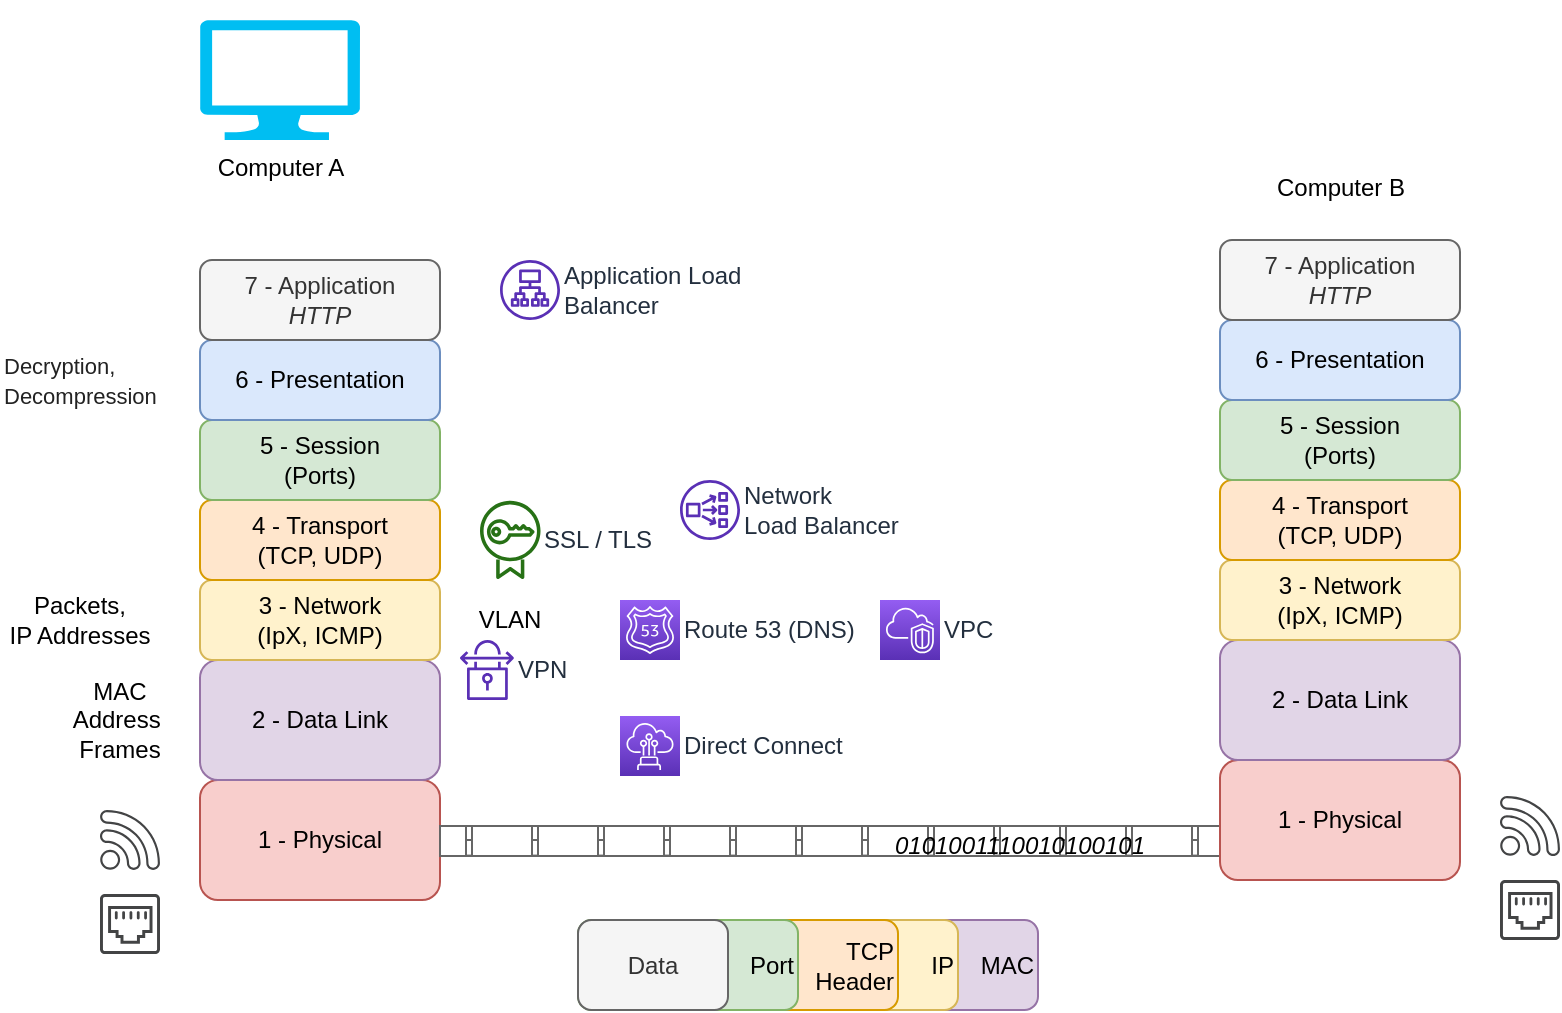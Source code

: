 <mxfile version="13.0.8" type="device"><diagram id="-0FQviDSyjuEoAykHdxQ" name="Page-1"><mxGraphModel dx="1307" dy="752" grid="1" gridSize="10" guides="1" tooltips="1" connect="1" arrows="1" fold="1" page="1" pageScale="1" pageWidth="827" pageHeight="1169" math="0" shadow="0"><root><mxCell id="0"/><mxCell id="1" parent="0"/><mxCell id="jOgNd2215DZnXTzAIvlX-47" value="MAC" style="rounded=1;whiteSpace=wrap;html=1;fillColor=#e1d5e7;strokeColor=#9673a6;align=right;" vertex="1" parent="1"><mxGeometry x="329" y="520" width="200" height="45" as="geometry"/></mxCell><mxCell id="jOgNd2215DZnXTzAIvlX-46" value="IP" style="rounded=1;whiteSpace=wrap;html=1;fillColor=#fff2cc;strokeColor=#d6b656;align=right;" vertex="1" parent="1"><mxGeometry x="329" y="520" width="160" height="45" as="geometry"/></mxCell><mxCell id="jOgNd2215DZnXTzAIvlX-45" value="TCP&lt;br&gt;Header" style="rounded=1;whiteSpace=wrap;html=1;fillColor=#ffe6cc;strokeColor=#d79b00;align=right;" vertex="1" parent="1"><mxGeometry x="339" y="520" width="120" height="45" as="geometry"/></mxCell><mxCell id="jOgNd2215DZnXTzAIvlX-51" value="Port" style="rounded=1;whiteSpace=wrap;html=1;fillColor=#d5e8d4;strokeColor=#82b366;align=right;" vertex="1" parent="1"><mxGeometry x="299" y="520" width="110" height="45" as="geometry"/></mxCell><mxCell id="jOgNd2215DZnXTzAIvlX-1" value="Computer A" style="verticalLabelPosition=bottom;html=1;verticalAlign=top;align=center;strokeColor=none;fillColor=#00BEF2;shape=mxgraph.azure.computer;pointerEvents=1;" vertex="1" parent="1"><mxGeometry x="110" y="70" width="80" height="60" as="geometry"/></mxCell><mxCell id="jOgNd2215DZnXTzAIvlX-4" value="1 - Physical" style="rounded=1;whiteSpace=wrap;html=1;fillColor=#f8cecc;strokeColor=#b85450;" vertex="1" parent="1"><mxGeometry x="110" y="450" width="120" height="60" as="geometry"/></mxCell><mxCell id="jOgNd2215DZnXTzAIvlX-5" value="" style="strokeColor=#666666;html=1;labelPosition=right;align=left;spacingLeft=15;shadow=0;dashed=0;outlineConnect=0;shape=mxgraph.rackGeneral.horCableDuct;" vertex="1" parent="1"><mxGeometry x="230" y="473" width="390" height="15" as="geometry"/></mxCell><mxCell id="jOgNd2215DZnXTzAIvlX-6" value="" style="pointerEvents=1;shadow=0;dashed=0;html=1;strokeColor=none;fillColor=#434445;aspect=fixed;labelPosition=center;verticalLabelPosition=bottom;verticalAlign=top;align=center;outlineConnect=0;shape=mxgraph.vvd.wi_fi;" vertex="1" parent="1"><mxGeometry x="760" y="458" width="30" height="30" as="geometry"/></mxCell><mxCell id="jOgNd2215DZnXTzAIvlX-7" value="" style="pointerEvents=1;shadow=0;dashed=0;html=1;strokeColor=none;fillColor=#434445;aspect=fixed;labelPosition=center;verticalLabelPosition=bottom;verticalAlign=top;align=center;outlineConnect=0;shape=mxgraph.vvd.ethernet_port;" vertex="1" parent="1"><mxGeometry x="760" y="500" width="30" height="30" as="geometry"/></mxCell><mxCell id="jOgNd2215DZnXTzAIvlX-8" value="Computer B" style="shape=image;html=1;verticalAlign=top;verticalLabelPosition=bottom;labelBackgroundColor=#ffffff;imageAspect=0;aspect=fixed;image=https://cdn4.iconfinder.com/data/icons/iconize-apple-devices-freebies/128/apple-08-128.png" vertex="1" parent="1"><mxGeometry x="640" y="60" width="80" height="80" as="geometry"/></mxCell><mxCell id="jOgNd2215DZnXTzAIvlX-9" value="2 - Data Link&lt;span style=&quot;color: rgba(0 , 0 , 0 , 0) ; font-family: monospace ; font-size: 0px&quot;&gt;%3CmxGraphModel%3E%3Croot%3E%3CmxCell%20id%3D%220%22%2F%3E%3CmxCell%20id%3D%221%22%20parent%3D%220%22%2F%3E%3CmxCell%20id%3D%222%22%20value%3D%22Layer%201%20(Physical)%26lt%3Bspan%20style%3D%26quot%3Bcolor%3A%20rgba(0%20%2C%200%20%2C%200%20%2C%200)%20%3B%20font-family%3A%20monospace%20%3B%20font-size%3A%200px%26quot%3B%26gt%3B%253CmxGraphModel%253E%253Croot%253E%253CmxCell%2520id%253D%25220%2522%252F%253E%253CmxCell%2520id%253D%25221%2522%2520parent%253D%25220%2522%252F%253E%253CmxCell%2520id%253D%25222%2522%2520value%253D%2522%2522%2520style%253D%2522verticalLabelPosition%253Dbottom%253Bhtml%253D1%253BverticalAlign%253Dtop%253Balign%253Dcenter%253BstrokeColor%253Dnone%253BfillColor%253D%252300BEF2%253Bshape%253Dmxgraph.azure.computer%253BpointerEvents%253D1%253B%2522%2520vertex%253D%25221%2522%2520parent%253D%25221%2522%253E%253CmxGeometry%2520x%253D%2522110%2522%2520y%253D%252270%2522%2520width%253D%252280%2522%2520height%253D%252260%2522%2520as%253D%2522geometry%2522%252F%253E%253C%252FmxCell%253E%253C%252Froot%253E%253C%252FmxGraphModel%253E%26lt%3B%2Fspan%26gt%3B%22%20style%3D%22rounded%3D1%3BwhiteSpace%3Dwrap%3Bhtml%3D1%3B%22%20vertex%3D%221%22%20parent%3D%221%22%3E%3CmxGeometry%20x%3D%22110%22%20y%3D%22390%22%20width%3D%22120%22%20height%3D%2260%22%20as%3D%22geometry%22%2F%3E%3C%2FmxCell%3E%3C%2Froot%3E%3C%2FmxGraphModel%3E&lt;/span&gt;" style="rounded=1;whiteSpace=wrap;html=1;fillColor=#e1d5e7;strokeColor=#9673a6;" vertex="1" parent="1"><mxGeometry x="110" y="390" width="120" height="60" as="geometry"/></mxCell><mxCell id="jOgNd2215DZnXTzAIvlX-11" value="3 - Network&lt;br&gt;(IpX, ICMP)" style="rounded=1;whiteSpace=wrap;html=1;fillColor=#fff2cc;strokeColor=#d6b656;" vertex="1" parent="1"><mxGeometry x="110" y="350" width="120" height="40" as="geometry"/></mxCell><mxCell id="jOgNd2215DZnXTzAIvlX-12" value="4 - Transport&lt;br&gt;(TCP, UDP)" style="rounded=1;whiteSpace=wrap;html=1;fillColor=#ffe6cc;strokeColor=#d79b00;" vertex="1" parent="1"><mxGeometry x="110" y="310" width="120" height="40" as="geometry"/></mxCell><mxCell id="jOgNd2215DZnXTzAIvlX-13" value="5 - Session&lt;br&gt;(Ports)" style="rounded=1;whiteSpace=wrap;html=1;fillColor=#d5e8d4;strokeColor=#82b366;" vertex="1" parent="1"><mxGeometry x="110" y="270" width="120" height="40" as="geometry"/></mxCell><mxCell id="jOgNd2215DZnXTzAIvlX-14" value="6 - Presentation" style="rounded=1;whiteSpace=wrap;html=1;fillColor=#dae8fc;strokeColor=#6c8ebf;" vertex="1" parent="1"><mxGeometry x="110" y="230" width="120" height="40" as="geometry"/></mxCell><mxCell id="jOgNd2215DZnXTzAIvlX-15" value="7 - Application&lt;br&gt;&lt;i&gt;HTTP&lt;/i&gt;" style="rounded=1;whiteSpace=wrap;html=1;fillColor=#f5f5f5;strokeColor=#666666;fontColor=#333333;" vertex="1" parent="1"><mxGeometry x="110" y="190" width="120" height="40" as="geometry"/></mxCell><mxCell id="jOgNd2215DZnXTzAIvlX-23" value="" style="shape=image;html=1;verticalAlign=top;verticalLabelPosition=bottom;labelBackgroundColor=#ffffff;imageAspect=0;aspect=fixed;image=https://cdn4.iconfinder.com/data/icons/logos-brands-5/24/electron-128.png" vertex="1" parent="1"><mxGeometry x="380" y="465" width="30" height="30" as="geometry"/></mxCell><mxCell id="jOgNd2215DZnXTzAIvlX-24" value="Direct Connect" style="outlineConnect=0;fontColor=#232F3E;gradientColor=#945DF2;gradientDirection=north;fillColor=#5A30B5;strokeColor=#ffffff;dashed=0;verticalLabelPosition=middle;verticalAlign=middle;align=left;html=1;fontSize=12;fontStyle=0;aspect=fixed;shape=mxgraph.aws4.resourceIcon;resIcon=mxgraph.aws4.direct_connect;labelPosition=right;" vertex="1" parent="1"><mxGeometry x="320" y="418" width="30" height="30" as="geometry"/></mxCell><mxCell id="jOgNd2215DZnXTzAIvlX-25" value="VPN" style="outlineConnect=0;fontColor=#232F3E;gradientColor=none;fillColor=#5A30B5;strokeColor=none;dashed=0;verticalLabelPosition=middle;verticalAlign=middle;align=left;html=1;fontSize=12;fontStyle=0;aspect=fixed;pointerEvents=1;shape=mxgraph.aws4.vpn_connection;labelPosition=right;" vertex="1" parent="1"><mxGeometry x="240" y="380" width="26.92" height="30" as="geometry"/></mxCell><mxCell id="jOgNd2215DZnXTzAIvlX-26" value="SSL / TLS" style="outlineConnect=0;fontColor=#232F3E;gradientColor=none;fillColor=#277116;strokeColor=none;dashed=0;verticalLabelPosition=middle;verticalAlign=middle;align=left;html=1;fontSize=12;fontStyle=0;aspect=fixed;pointerEvents=1;shape=mxgraph.aws4.certificate_manager;labelPosition=right;" vertex="1" parent="1"><mxGeometry x="250" y="310" width="30.26" height="40" as="geometry"/></mxCell><mxCell id="jOgNd2215DZnXTzAIvlX-27" value="Packets,&lt;br&gt;IP Addresses" style="text;html=1;strokeColor=none;fillColor=none;align=center;verticalAlign=middle;whiteSpace=wrap;rounded=0;" vertex="1" parent="1"><mxGeometry x="10" y="360" width="80" height="20" as="geometry"/></mxCell><mxCell id="jOgNd2215DZnXTzAIvlX-30" value="MAC Address&amp;nbsp;&lt;br&gt;Frames" style="text;html=1;strokeColor=none;fillColor=none;align=center;verticalAlign=middle;whiteSpace=wrap;rounded=0;" vertex="1" parent="1"><mxGeometry x="50" y="410" width="40" height="20" as="geometry"/></mxCell><mxCell id="jOgNd2215DZnXTzAIvlX-31" value="VLAN" style="text;html=1;strokeColor=none;fillColor=none;align=center;verticalAlign=middle;whiteSpace=wrap;rounded=0;" vertex="1" parent="1"><mxGeometry x="245.13" y="360" width="40" height="20" as="geometry"/></mxCell><mxCell id="jOgNd2215DZnXTzAIvlX-32" value="Route 53 (DNS)" style="outlineConnect=0;fontColor=#232F3E;gradientColor=#945DF2;gradientDirection=north;fillColor=#5A30B5;strokeColor=#ffffff;dashed=0;verticalLabelPosition=middle;verticalAlign=middle;align=left;html=1;fontSize=12;fontStyle=0;aspect=fixed;shape=mxgraph.aws4.resourceIcon;resIcon=mxgraph.aws4.route_53;labelPosition=right;" vertex="1" parent="1"><mxGeometry x="320" y="360" width="30" height="30" as="geometry"/></mxCell><mxCell id="jOgNd2215DZnXTzAIvlX-33" value="Network&lt;br&gt;Load Balancer" style="outlineConnect=0;fontColor=#232F3E;gradientColor=none;fillColor=#5A30B5;strokeColor=none;dashed=0;verticalLabelPosition=middle;verticalAlign=middle;align=left;html=1;fontSize=12;fontStyle=0;aspect=fixed;pointerEvents=1;shape=mxgraph.aws4.network_load_balancer;labelPosition=right;" vertex="1" parent="1"><mxGeometry x="350" y="300" width="30" height="30" as="geometry"/></mxCell><mxCell id="jOgNd2215DZnXTzAIvlX-34" value="Application Load&lt;br&gt;Balancer" style="outlineConnect=0;fontColor=#232F3E;gradientColor=none;fillColor=#5A30B5;strokeColor=none;dashed=0;verticalLabelPosition=middle;verticalAlign=middle;align=left;html=1;fontSize=12;fontStyle=0;aspect=fixed;pointerEvents=1;shape=mxgraph.aws4.application_load_balancer;labelPosition=right;" vertex="1" parent="1"><mxGeometry x="260" y="190" width="30" height="30" as="geometry"/></mxCell><mxCell id="jOgNd2215DZnXTzAIvlX-35" value="VPC" style="outlineConnect=0;fontColor=#232F3E;gradientColor=#945DF2;gradientDirection=north;fillColor=#5A30B5;strokeColor=#ffffff;dashed=0;verticalLabelPosition=middle;verticalAlign=middle;align=left;html=1;fontSize=12;fontStyle=0;aspect=fixed;shape=mxgraph.aws4.resourceIcon;resIcon=mxgraph.aws4.vpc;labelPosition=right;" vertex="1" parent="1"><mxGeometry x="450" y="360" width="30" height="30" as="geometry"/></mxCell><mxCell id="jOgNd2215DZnXTzAIvlX-36" value="1 - Physical" style="rounded=1;whiteSpace=wrap;html=1;fillColor=#f8cecc;strokeColor=#b85450;" vertex="1" parent="1"><mxGeometry x="620" y="440" width="120" height="60" as="geometry"/></mxCell><mxCell id="jOgNd2215DZnXTzAIvlX-37" value="2 - Data Link&lt;span style=&quot;color: rgba(0 , 0 , 0 , 0) ; font-family: monospace ; font-size: 0px&quot;&gt;%3CmxGraphModel%3E%3Croot%3E%3CmxCell%20id%3D%220%22%2F%3E%3CmxCell%20id%3D%221%22%20parent%3D%220%22%2F%3E%3CmxCell%20id%3D%222%22%20value%3D%22Layer%201%20(Physical)%26lt%3Bspan%20style%3D%26quot%3Bcolor%3A%20rgba(0%20%2C%200%20%2C%200%20%2C%200)%20%3B%20font-family%3A%20monospace%20%3B%20font-size%3A%200px%26quot%3B%26gt%3B%253CmxGraphModel%253E%253Croot%253E%253CmxCell%2520id%253D%25220%2522%252F%253E%253CmxCell%2520id%253D%25221%2522%2520parent%253D%25220%2522%252F%253E%253CmxCell%2520id%253D%25222%2522%2520value%253D%2522%2522%2520style%253D%2522verticalLabelPosition%253Dbottom%253Bhtml%253D1%253BverticalAlign%253Dtop%253Balign%253Dcenter%253BstrokeColor%253Dnone%253BfillColor%253D%252300BEF2%253Bshape%253Dmxgraph.azure.computer%253BpointerEvents%253D1%253B%2522%2520vertex%253D%25221%2522%2520parent%253D%25221%2522%253E%253CmxGeometry%2520x%253D%2522110%2522%2520y%253D%252270%2522%2520width%253D%252280%2522%2520height%253D%252260%2522%2520as%253D%2522geometry%2522%252F%253E%253C%252FmxCell%253E%253C%252Froot%253E%253C%252FmxGraphModel%253E%26lt%3B%2Fspan%26gt%3B%22%20style%3D%22rounded%3D1%3BwhiteSpace%3Dwrap%3Bhtml%3D1%3B%22%20vertex%3D%221%22%20parent%3D%221%22%3E%3CmxGeometry%20x%3D%22110%22%20y%3D%22390%22%20width%3D%22120%22%20height%3D%2260%22%20as%3D%22geometry%22%2F%3E%3C%2FmxCell%3E%3C%2Froot%3E%3C%2FmxGraphModel%3E&lt;/span&gt;" style="rounded=1;whiteSpace=wrap;html=1;fillColor=#e1d5e7;strokeColor=#9673a6;" vertex="1" parent="1"><mxGeometry x="620" y="380" width="120" height="60" as="geometry"/></mxCell><mxCell id="jOgNd2215DZnXTzAIvlX-38" value="3 - Network&lt;br&gt;(IpX, ICMP)" style="rounded=1;whiteSpace=wrap;html=1;fillColor=#fff2cc;strokeColor=#d6b656;" vertex="1" parent="1"><mxGeometry x="620" y="340" width="120" height="40" as="geometry"/></mxCell><mxCell id="jOgNd2215DZnXTzAIvlX-39" value="4 - Transport&lt;br&gt;(TCP, UDP)" style="rounded=1;whiteSpace=wrap;html=1;fillColor=#ffe6cc;strokeColor=#d79b00;" vertex="1" parent="1"><mxGeometry x="620" y="300" width="120" height="40" as="geometry"/></mxCell><mxCell id="jOgNd2215DZnXTzAIvlX-40" value="5 - Session&lt;br&gt;(Ports)" style="rounded=1;whiteSpace=wrap;html=1;fillColor=#d5e8d4;strokeColor=#82b366;" vertex="1" parent="1"><mxGeometry x="620" y="260" width="120" height="40" as="geometry"/></mxCell><mxCell id="jOgNd2215DZnXTzAIvlX-41" value="6 - Presentation" style="rounded=1;whiteSpace=wrap;html=1;fillColor=#dae8fc;strokeColor=#6c8ebf;" vertex="1" parent="1"><mxGeometry x="620" y="220" width="120" height="40" as="geometry"/></mxCell><mxCell id="jOgNd2215DZnXTzAIvlX-42" value="7 - Application&lt;br&gt;&lt;i&gt;HTTP&lt;/i&gt;" style="rounded=1;whiteSpace=wrap;html=1;fillColor=#f5f5f5;strokeColor=#666666;fontColor=#333333;" vertex="1" parent="1"><mxGeometry x="620" y="180" width="120" height="40" as="geometry"/></mxCell><mxCell id="jOgNd2215DZnXTzAIvlX-44" value="Data" style="rounded=1;whiteSpace=wrap;html=1;fillColor=#f5f5f5;strokeColor=#666666;fontColor=#333333;" vertex="1" parent="1"><mxGeometry x="299" y="520" width="75" height="45" as="geometry"/></mxCell><mxCell id="jOgNd2215DZnXTzAIvlX-48" value="&lt;i&gt;0101001110010100101&lt;/i&gt;" style="text;html=1;strokeColor=none;fillColor=none;align=center;verticalAlign=middle;whiteSpace=wrap;rounded=0;" vertex="1" parent="1"><mxGeometry x="500" y="473" width="40" height="20" as="geometry"/></mxCell><mxCell id="jOgNd2215DZnXTzAIvlX-49" value="" style="pointerEvents=1;shadow=0;dashed=0;html=1;strokeColor=none;fillColor=#434445;aspect=fixed;labelPosition=center;verticalLabelPosition=bottom;verticalAlign=top;align=center;outlineConnect=0;shape=mxgraph.vvd.wi_fi;" vertex="1" parent="1"><mxGeometry x="60" y="465" width="30" height="30" as="geometry"/></mxCell><mxCell id="jOgNd2215DZnXTzAIvlX-50" value="" style="pointerEvents=1;shadow=0;dashed=0;html=1;strokeColor=none;fillColor=#434445;aspect=fixed;labelPosition=center;verticalLabelPosition=bottom;verticalAlign=top;align=center;outlineConnect=0;shape=mxgraph.vvd.ethernet_port;" vertex="1" parent="1"><mxGeometry x="60" y="507" width="30" height="30" as="geometry"/></mxCell><mxCell id="jOgNd2215DZnXTzAIvlX-55" value="&lt;font color=&quot;#222222&quot; face=&quot;arial, sans-serif&quot;&gt;&lt;span style=&quot;font-size: 11px ; background-color: rgb(255 , 255 , 255)&quot;&gt;Decryption, &lt;br&gt;Decompression&lt;/span&gt;&lt;/font&gt;" style="text;html=1;align=left;verticalAlign=middle;resizable=0;points=[];autosize=1;" vertex="1" parent="1"><mxGeometry x="10" y="235" width="90" height="30" as="geometry"/></mxCell></root></mxGraphModel></diagram></mxfile>